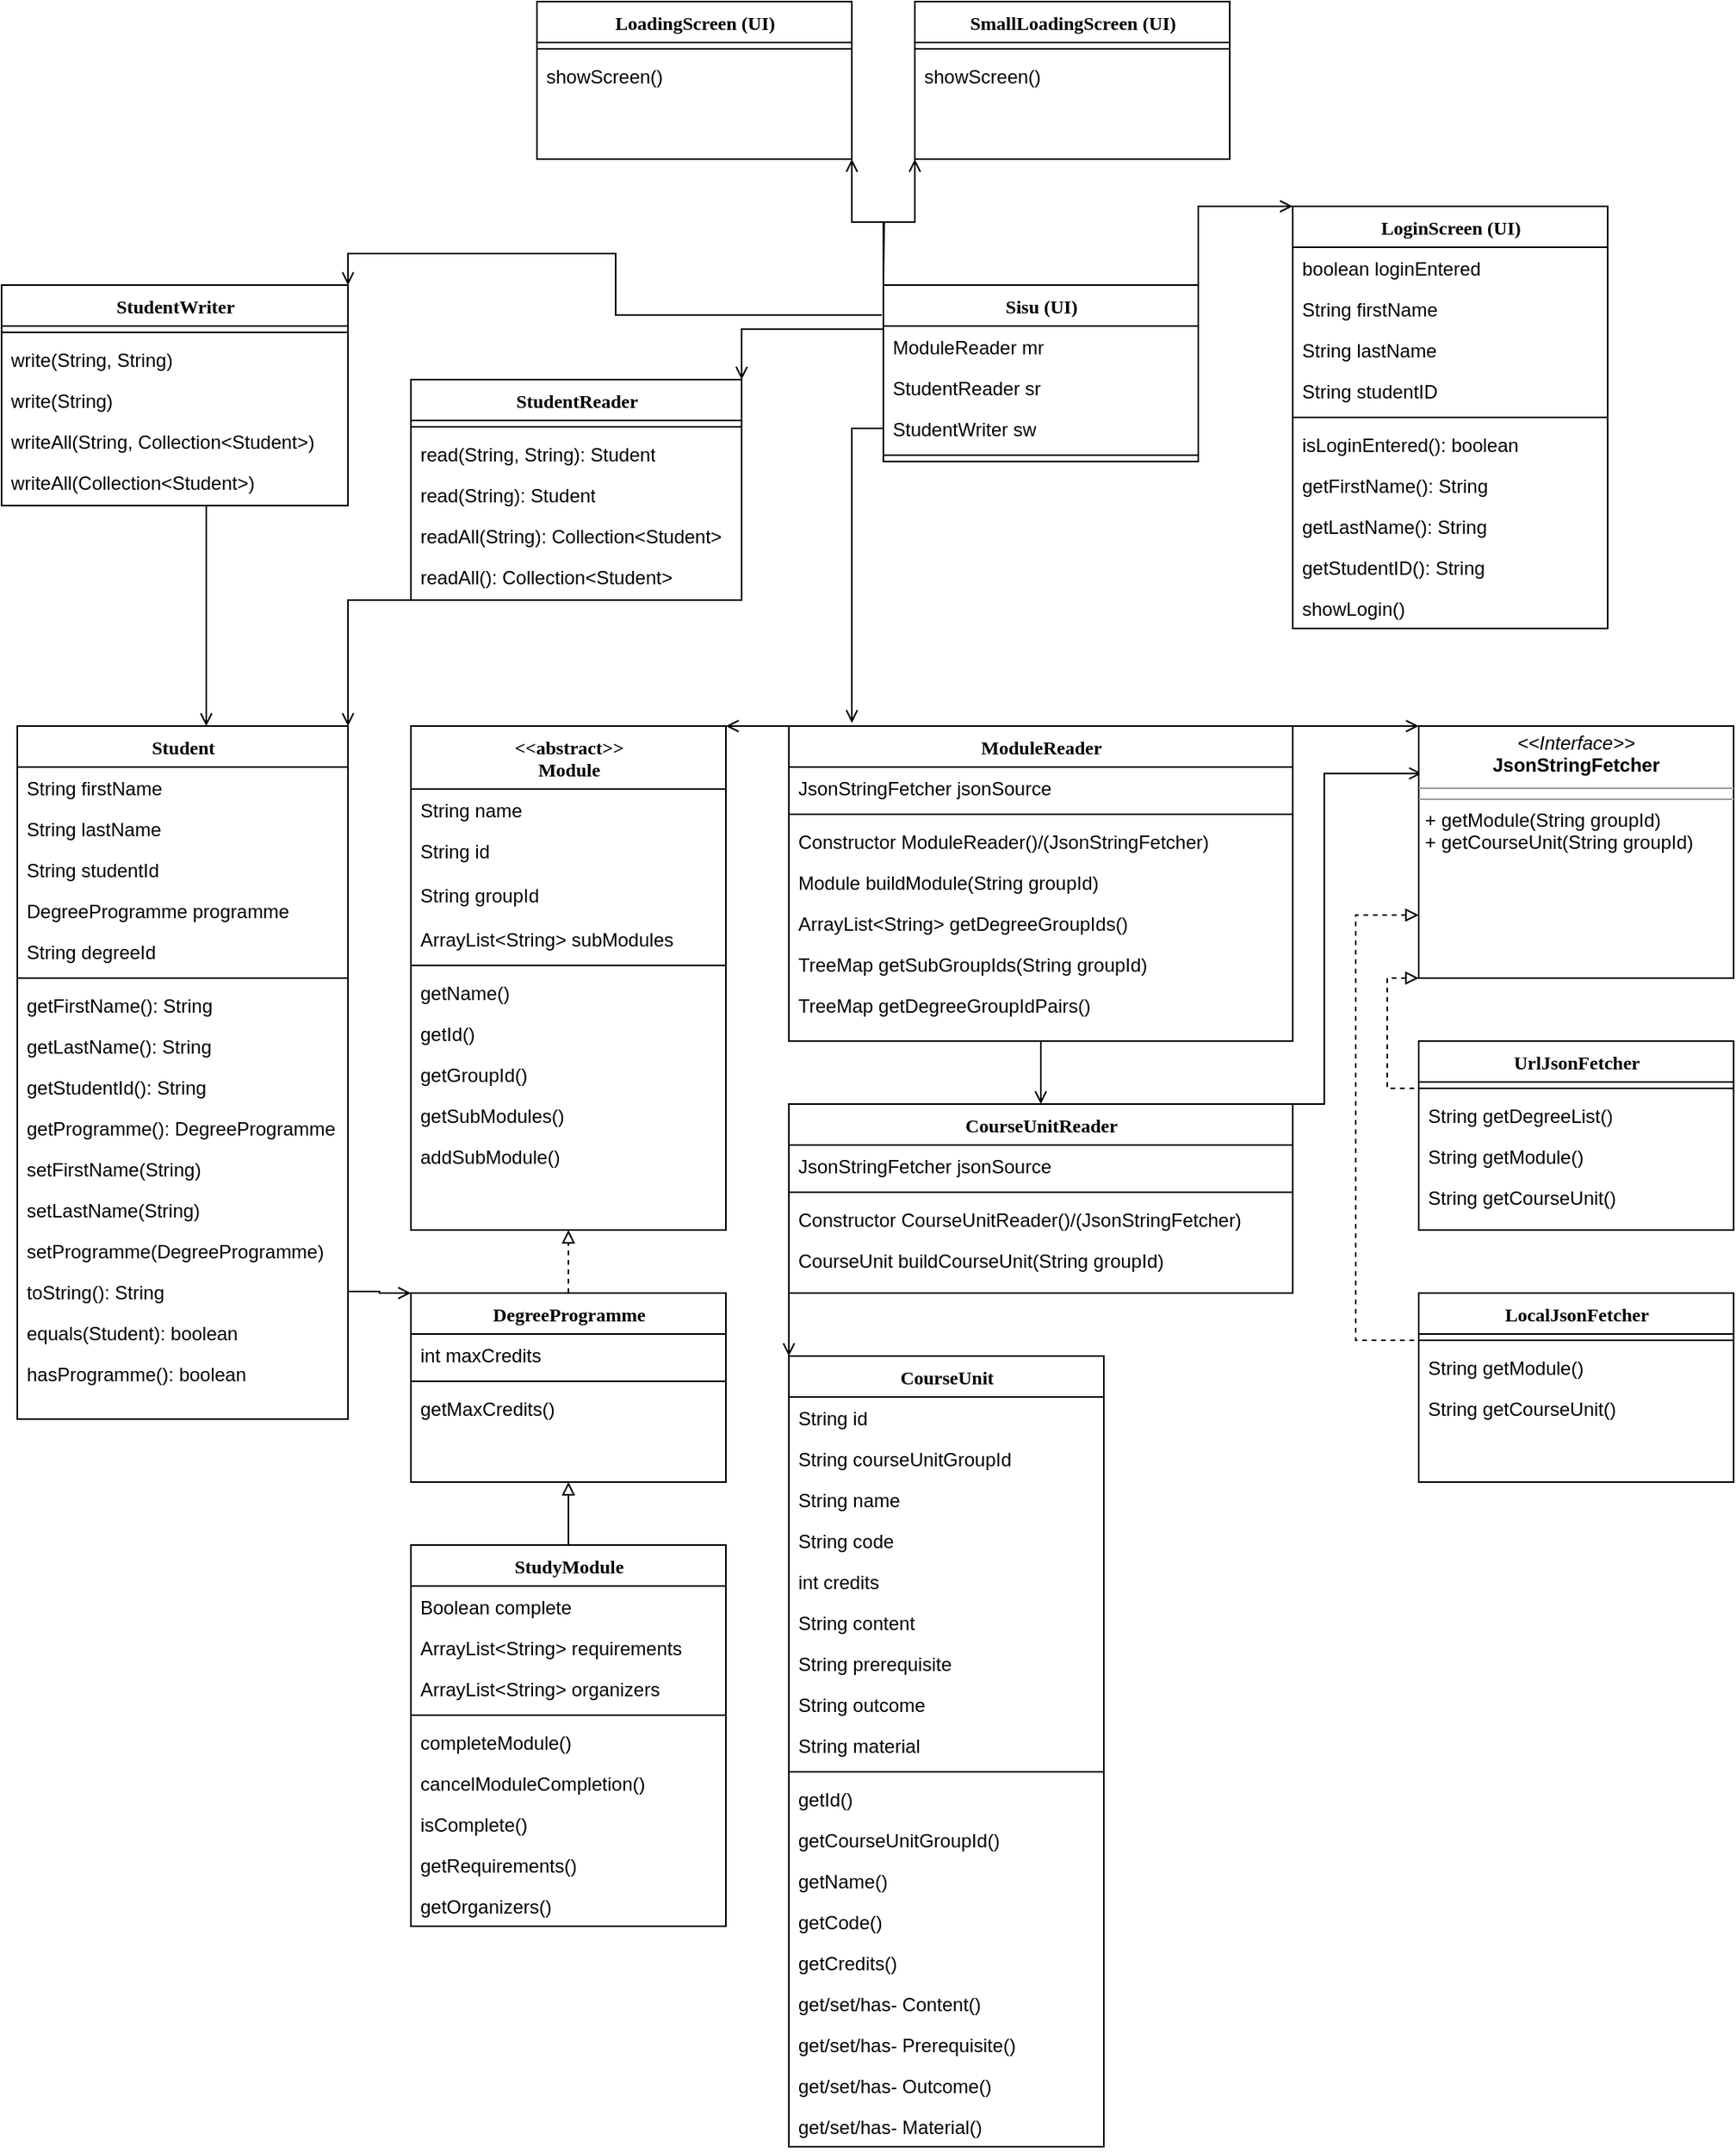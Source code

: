 <mxfile version="17.4.6" type="device"><diagram name="Page-1" id="6133507b-19e7-1e82-6fc7-422aa6c4b21f"><mxGraphModel dx="2062" dy="2029" grid="1" gridSize="10" guides="1" tooltips="1" connect="1" arrows="1" fold="1" page="1" pageScale="1" pageWidth="1100" pageHeight="850" background="none" math="0" shadow="0"><root><mxCell id="0"/><mxCell id="1" parent="0"/><mxCell id="-arL-LZ4ts8Jabiqy7Jx-2" value="&lt;div&gt;&amp;lt;&amp;lt;abstract&amp;gt;&amp;gt;&lt;br&gt;&lt;/div&gt;&lt;div&gt;Module&lt;/div&gt;" style="swimlane;html=1;fontStyle=1;align=center;verticalAlign=top;childLayout=stackLayout;horizontal=1;startSize=40;horizontalStack=0;resizeParent=1;resizeLast=0;collapsible=1;marginBottom=0;swimlaneFillColor=#ffffff;rounded=0;shadow=0;comic=0;labelBackgroundColor=none;strokeWidth=1;fillColor=none;fontFamily=Verdana;fontSize=12" parent="1" vertex="1"><mxGeometry x="440" y="-240" width="200" height="320" as="geometry"/></mxCell><mxCell id="-arL-LZ4ts8Jabiqy7Jx-3" value="String name" style="text;html=1;strokeColor=none;fillColor=none;align=left;verticalAlign=top;spacingLeft=4;spacingRight=4;whiteSpace=wrap;overflow=hidden;rotatable=0;points=[[0,0.5],[1,0.5]];portConstraint=eastwest;" parent="-arL-LZ4ts8Jabiqy7Jx-2" vertex="1"><mxGeometry y="40" width="200" height="26" as="geometry"/></mxCell><mxCell id="-arL-LZ4ts8Jabiqy7Jx-4" value="String id" style="text;html=1;strokeColor=none;fillColor=none;align=left;verticalAlign=top;spacingLeft=4;spacingRight=4;whiteSpace=wrap;overflow=hidden;rotatable=0;points=[[0,0.5],[1,0.5]];portConstraint=eastwest;" parent="-arL-LZ4ts8Jabiqy7Jx-2" vertex="1"><mxGeometry y="66" width="200" height="28" as="geometry"/></mxCell><mxCell id="-arL-LZ4ts8Jabiqy7Jx-9" value="String groupId" style="text;html=1;strokeColor=none;fillColor=none;align=left;verticalAlign=top;spacingLeft=4;spacingRight=4;whiteSpace=wrap;overflow=hidden;rotatable=0;points=[[0,0.5],[1,0.5]];portConstraint=eastwest;" parent="-arL-LZ4ts8Jabiqy7Jx-2" vertex="1"><mxGeometry y="94" width="200" height="28" as="geometry"/></mxCell><mxCell id="-arL-LZ4ts8Jabiqy7Jx-10" value="ArrayList&amp;lt;String&amp;gt; subModules" style="text;html=1;strokeColor=none;fillColor=none;align=left;verticalAlign=top;spacingLeft=4;spacingRight=4;whiteSpace=wrap;overflow=hidden;rotatable=0;points=[[0,0.5],[1,0.5]];portConstraint=eastwest;" parent="-arL-LZ4ts8Jabiqy7Jx-2" vertex="1"><mxGeometry y="122" width="200" height="26" as="geometry"/></mxCell><mxCell id="-arL-LZ4ts8Jabiqy7Jx-5" value="" style="line;html=1;strokeWidth=1;fillColor=none;align=left;verticalAlign=middle;spacingTop=-1;spacingLeft=3;spacingRight=3;rotatable=0;labelPosition=right;points=[];portConstraint=eastwest;" parent="-arL-LZ4ts8Jabiqy7Jx-2" vertex="1"><mxGeometry y="148" width="200" height="8" as="geometry"/></mxCell><mxCell id="-arL-LZ4ts8Jabiqy7Jx-6" value="getName()" style="text;html=1;strokeColor=none;fillColor=none;align=left;verticalAlign=top;spacingLeft=4;spacingRight=4;whiteSpace=wrap;overflow=hidden;rotatable=0;points=[[0,0.5],[1,0.5]];portConstraint=eastwest;" parent="-arL-LZ4ts8Jabiqy7Jx-2" vertex="1"><mxGeometry y="156" width="200" height="26" as="geometry"/></mxCell><mxCell id="-arL-LZ4ts8Jabiqy7Jx-7" value="getId()" style="text;html=1;strokeColor=none;fillColor=none;align=left;verticalAlign=top;spacingLeft=4;spacingRight=4;whiteSpace=wrap;overflow=hidden;rotatable=0;points=[[0,0.5],[1,0.5]];portConstraint=eastwest;" parent="-arL-LZ4ts8Jabiqy7Jx-2" vertex="1"><mxGeometry y="182" width="200" height="26" as="geometry"/></mxCell><mxCell id="-arL-LZ4ts8Jabiqy7Jx-11" value="&lt;div&gt;getGroupId()&lt;/div&gt;" style="text;html=1;strokeColor=none;fillColor=none;align=left;verticalAlign=top;spacingLeft=4;spacingRight=4;whiteSpace=wrap;overflow=hidden;rotatable=0;points=[[0,0.5],[1,0.5]];portConstraint=eastwest;" parent="-arL-LZ4ts8Jabiqy7Jx-2" vertex="1"><mxGeometry y="208" width="200" height="26" as="geometry"/></mxCell><mxCell id="-arL-LZ4ts8Jabiqy7Jx-12" value="getSubModules()" style="text;html=1;strokeColor=none;fillColor=none;align=left;verticalAlign=top;spacingLeft=4;spacingRight=4;whiteSpace=wrap;overflow=hidden;rotatable=0;points=[[0,0.5],[1,0.5]];portConstraint=eastwest;" parent="-arL-LZ4ts8Jabiqy7Jx-2" vertex="1"><mxGeometry y="234" width="200" height="26" as="geometry"/></mxCell><mxCell id="-arL-LZ4ts8Jabiqy7Jx-13" value="addSubModule()" style="text;html=1;strokeColor=none;fillColor=none;align=left;verticalAlign=top;spacingLeft=4;spacingRight=4;whiteSpace=wrap;overflow=hidden;rotatable=0;points=[[0,0.5],[1,0.5]];portConstraint=eastwest;" parent="-arL-LZ4ts8Jabiqy7Jx-2" vertex="1"><mxGeometry y="260" width="200" height="26" as="geometry"/></mxCell><mxCell id="dNXxEVK4nZ3IZ2I-C0gs-9" style="edgeStyle=orthogonalEdgeStyle;rounded=0;orthogonalLoop=1;jettySize=auto;html=1;exitX=0.5;exitY=0;exitDx=0;exitDy=0;entryX=0.5;entryY=1;entryDx=0;entryDy=0;endArrow=block;endFill=0;dashed=1;" parent="1" source="-arL-LZ4ts8Jabiqy7Jx-14" target="-arL-LZ4ts8Jabiqy7Jx-2" edge="1"><mxGeometry relative="1" as="geometry"/></mxCell><mxCell id="-arL-LZ4ts8Jabiqy7Jx-14" value="DegreeProgramme" style="swimlane;html=1;fontStyle=1;align=center;verticalAlign=top;childLayout=stackLayout;horizontal=1;startSize=26;horizontalStack=0;resizeParent=1;resizeLast=0;collapsible=1;marginBottom=0;swimlaneFillColor=#ffffff;rounded=0;shadow=0;comic=0;labelBackgroundColor=none;strokeWidth=1;fillColor=none;fontFamily=Verdana;fontSize=12" parent="1" vertex="1"><mxGeometry x="440" y="120" width="200" height="120" as="geometry"/></mxCell><mxCell id="-arL-LZ4ts8Jabiqy7Jx-15" value="int maxCredits" style="text;html=1;strokeColor=none;fillColor=none;align=left;verticalAlign=top;spacingLeft=4;spacingRight=4;whiteSpace=wrap;overflow=hidden;rotatable=0;points=[[0,0.5],[1,0.5]];portConstraint=eastwest;" parent="-arL-LZ4ts8Jabiqy7Jx-14" vertex="1"><mxGeometry y="26" width="200" height="26" as="geometry"/></mxCell><mxCell id="-arL-LZ4ts8Jabiqy7Jx-17" value="" style="line;html=1;strokeWidth=1;fillColor=none;align=left;verticalAlign=middle;spacingTop=-1;spacingLeft=3;spacingRight=3;rotatable=0;labelPosition=right;points=[];portConstraint=eastwest;" parent="-arL-LZ4ts8Jabiqy7Jx-14" vertex="1"><mxGeometry y="52" width="200" height="8" as="geometry"/></mxCell><mxCell id="-arL-LZ4ts8Jabiqy7Jx-18" value="getMaxCredits()" style="text;html=1;strokeColor=none;fillColor=none;align=left;verticalAlign=top;spacingLeft=4;spacingRight=4;whiteSpace=wrap;overflow=hidden;rotatable=0;points=[[0,0.5],[1,0.5]];portConstraint=eastwest;" parent="-arL-LZ4ts8Jabiqy7Jx-14" vertex="1"><mxGeometry y="60" width="200" height="26" as="geometry"/></mxCell><mxCell id="-arL-LZ4ts8Jabiqy7Jx-27" style="edgeStyle=orthogonalEdgeStyle;rounded=0;orthogonalLoop=1;jettySize=auto;html=1;exitX=0.5;exitY=0;exitDx=0;exitDy=0;entryX=0.5;entryY=1;entryDx=0;entryDy=0;startArrow=none;startFill=0;endArrow=block;endFill=0;" parent="1" source="-arL-LZ4ts8Jabiqy7Jx-21" target="-arL-LZ4ts8Jabiqy7Jx-14" edge="1"><mxGeometry relative="1" as="geometry"/></mxCell><mxCell id="-arL-LZ4ts8Jabiqy7Jx-21" value="StudyModule" style="swimlane;html=1;fontStyle=1;align=center;verticalAlign=top;childLayout=stackLayout;horizontal=1;startSize=26;horizontalStack=0;resizeParent=1;resizeLast=0;collapsible=1;marginBottom=0;swimlaneFillColor=#ffffff;rounded=0;shadow=0;comic=0;labelBackgroundColor=none;strokeWidth=1;fillColor=none;fontFamily=Verdana;fontSize=12" parent="1" vertex="1"><mxGeometry x="440" y="280" width="200" height="242" as="geometry"/></mxCell><mxCell id="-arL-LZ4ts8Jabiqy7Jx-22" value="Boolean complete" style="text;html=1;strokeColor=none;fillColor=none;align=left;verticalAlign=top;spacingLeft=4;spacingRight=4;whiteSpace=wrap;overflow=hidden;rotatable=0;points=[[0,0.5],[1,0.5]];portConstraint=eastwest;" parent="-arL-LZ4ts8Jabiqy7Jx-21" vertex="1"><mxGeometry y="26" width="200" height="26" as="geometry"/></mxCell><mxCell id="-arL-LZ4ts8Jabiqy7Jx-23" value="ArrayList&amp;lt;String&amp;gt; requirements" style="text;html=1;strokeColor=none;fillColor=none;align=left;verticalAlign=top;spacingLeft=4;spacingRight=4;whiteSpace=wrap;overflow=hidden;rotatable=0;points=[[0,0.5],[1,0.5]];portConstraint=eastwest;" parent="-arL-LZ4ts8Jabiqy7Jx-21" vertex="1"><mxGeometry y="52" width="200" height="26" as="geometry"/></mxCell><mxCell id="-arL-LZ4ts8Jabiqy7Jx-28" value="ArrayList&amp;lt;String&amp;gt; organizers" style="text;html=1;strokeColor=none;fillColor=none;align=left;verticalAlign=top;spacingLeft=4;spacingRight=4;whiteSpace=wrap;overflow=hidden;rotatable=0;points=[[0,0.5],[1,0.5]];portConstraint=eastwest;" parent="-arL-LZ4ts8Jabiqy7Jx-21" vertex="1"><mxGeometry y="78" width="200" height="26" as="geometry"/></mxCell><mxCell id="-arL-LZ4ts8Jabiqy7Jx-24" value="" style="line;html=1;strokeWidth=1;fillColor=none;align=left;verticalAlign=middle;spacingTop=-1;spacingLeft=3;spacingRight=3;rotatable=0;labelPosition=right;points=[];portConstraint=eastwest;" parent="-arL-LZ4ts8Jabiqy7Jx-21" vertex="1"><mxGeometry y="104" width="200" height="8" as="geometry"/></mxCell><mxCell id="-arL-LZ4ts8Jabiqy7Jx-25" value="completeModule()" style="text;html=1;strokeColor=none;fillColor=none;align=left;verticalAlign=top;spacingLeft=4;spacingRight=4;whiteSpace=wrap;overflow=hidden;rotatable=0;points=[[0,0.5],[1,0.5]];portConstraint=eastwest;" parent="-arL-LZ4ts8Jabiqy7Jx-21" vertex="1"><mxGeometry y="112" width="200" height="26" as="geometry"/></mxCell><mxCell id="-arL-LZ4ts8Jabiqy7Jx-26" value="cancelModuleCompletion()" style="text;html=1;strokeColor=none;fillColor=none;align=left;verticalAlign=top;spacingLeft=4;spacingRight=4;whiteSpace=wrap;overflow=hidden;rotatable=0;points=[[0,0.5],[1,0.5]];portConstraint=eastwest;" parent="-arL-LZ4ts8Jabiqy7Jx-21" vertex="1"><mxGeometry y="138" width="200" height="26" as="geometry"/></mxCell><mxCell id="-arL-LZ4ts8Jabiqy7Jx-29" value="isComplete()" style="text;html=1;strokeColor=none;fillColor=none;align=left;verticalAlign=top;spacingLeft=4;spacingRight=4;whiteSpace=wrap;overflow=hidden;rotatable=0;points=[[0,0.5],[1,0.5]];portConstraint=eastwest;" parent="-arL-LZ4ts8Jabiqy7Jx-21" vertex="1"><mxGeometry y="164" width="200" height="26" as="geometry"/></mxCell><mxCell id="-arL-LZ4ts8Jabiqy7Jx-30" value="getRequirements()" style="text;html=1;strokeColor=none;fillColor=none;align=left;verticalAlign=top;spacingLeft=4;spacingRight=4;whiteSpace=wrap;overflow=hidden;rotatable=0;points=[[0,0.5],[1,0.5]];portConstraint=eastwest;" parent="-arL-LZ4ts8Jabiqy7Jx-21" vertex="1"><mxGeometry y="190" width="200" height="26" as="geometry"/></mxCell><mxCell id="-arL-LZ4ts8Jabiqy7Jx-31" value="getOrganizers()" style="text;html=1;strokeColor=none;fillColor=none;align=left;verticalAlign=top;spacingLeft=4;spacingRight=4;whiteSpace=wrap;overflow=hidden;rotatable=0;points=[[0,0.5],[1,0.5]];portConstraint=eastwest;" parent="-arL-LZ4ts8Jabiqy7Jx-21" vertex="1"><mxGeometry y="216" width="200" height="26" as="geometry"/></mxCell><mxCell id="-arL-LZ4ts8Jabiqy7Jx-32" value="CourseUnit" style="swimlane;html=1;fontStyle=1;align=center;verticalAlign=top;childLayout=stackLayout;horizontal=1;startSize=26;horizontalStack=0;resizeParent=1;resizeLast=0;collapsible=1;marginBottom=0;swimlaneFillColor=#ffffff;rounded=0;shadow=0;comic=0;labelBackgroundColor=none;strokeWidth=1;fillColor=none;fontFamily=Verdana;fontSize=12" parent="1" vertex="1"><mxGeometry x="680" y="160" width="200" height="502" as="geometry"/></mxCell><mxCell id="-arL-LZ4ts8Jabiqy7Jx-33" value="String id" style="text;html=1;strokeColor=none;fillColor=none;align=left;verticalAlign=top;spacingLeft=4;spacingRight=4;whiteSpace=wrap;overflow=hidden;rotatable=0;points=[[0,0.5],[1,0.5]];portConstraint=eastwest;" parent="-arL-LZ4ts8Jabiqy7Jx-32" vertex="1"><mxGeometry y="26" width="200" height="26" as="geometry"/></mxCell><mxCell id="-arL-LZ4ts8Jabiqy7Jx-34" value="String courseUnitGroupId" style="text;html=1;strokeColor=none;fillColor=none;align=left;verticalAlign=top;spacingLeft=4;spacingRight=4;whiteSpace=wrap;overflow=hidden;rotatable=0;points=[[0,0.5],[1,0.5]];portConstraint=eastwest;" parent="-arL-LZ4ts8Jabiqy7Jx-32" vertex="1"><mxGeometry y="52" width="200" height="26" as="geometry"/></mxCell><mxCell id="-arL-LZ4ts8Jabiqy7Jx-38" value="String name" style="text;html=1;strokeColor=none;fillColor=none;align=left;verticalAlign=top;spacingLeft=4;spacingRight=4;whiteSpace=wrap;overflow=hidden;rotatable=0;points=[[0,0.5],[1,0.5]];portConstraint=eastwest;" parent="-arL-LZ4ts8Jabiqy7Jx-32" vertex="1"><mxGeometry y="78" width="200" height="26" as="geometry"/></mxCell><mxCell id="-arL-LZ4ts8Jabiqy7Jx-39" value="String code" style="text;html=1;strokeColor=none;fillColor=none;align=left;verticalAlign=top;spacingLeft=4;spacingRight=4;whiteSpace=wrap;overflow=hidden;rotatable=0;points=[[0,0.5],[1,0.5]];portConstraint=eastwest;" parent="-arL-LZ4ts8Jabiqy7Jx-32" vertex="1"><mxGeometry y="104" width="200" height="26" as="geometry"/></mxCell><mxCell id="-arL-LZ4ts8Jabiqy7Jx-40" value="int credits" style="text;html=1;strokeColor=none;fillColor=none;align=left;verticalAlign=top;spacingLeft=4;spacingRight=4;whiteSpace=wrap;overflow=hidden;rotatable=0;points=[[0,0.5],[1,0.5]];portConstraint=eastwest;" parent="-arL-LZ4ts8Jabiqy7Jx-32" vertex="1"><mxGeometry y="130" width="200" height="26" as="geometry"/></mxCell><mxCell id="R_QKWhLpdUTHtyL6FINh-1" value="&lt;div&gt;String content&lt;/div&gt;" style="text;html=1;strokeColor=none;fillColor=none;align=left;verticalAlign=top;spacingLeft=4;spacingRight=4;whiteSpace=wrap;overflow=hidden;rotatable=0;points=[[0,0.5],[1,0.5]];portConstraint=eastwest;" parent="-arL-LZ4ts8Jabiqy7Jx-32" vertex="1"><mxGeometry y="156" width="200" height="26" as="geometry"/></mxCell><mxCell id="R_QKWhLpdUTHtyL6FINh-2" value="&lt;div&gt;String prerequisite&lt;br&gt;&lt;/div&gt;" style="text;html=1;strokeColor=none;fillColor=none;align=left;verticalAlign=top;spacingLeft=4;spacingRight=4;whiteSpace=wrap;overflow=hidden;rotatable=0;points=[[0,0.5],[1,0.5]];portConstraint=eastwest;" parent="-arL-LZ4ts8Jabiqy7Jx-32" vertex="1"><mxGeometry y="182" width="200" height="26" as="geometry"/></mxCell><mxCell id="R_QKWhLpdUTHtyL6FINh-3" value="&lt;div&gt;String outcome&lt;br&gt;&lt;/div&gt;" style="text;html=1;strokeColor=none;fillColor=none;align=left;verticalAlign=top;spacingLeft=4;spacingRight=4;whiteSpace=wrap;overflow=hidden;rotatable=0;points=[[0,0.5],[1,0.5]];portConstraint=eastwest;" parent="-arL-LZ4ts8Jabiqy7Jx-32" vertex="1"><mxGeometry y="208" width="200" height="26" as="geometry"/></mxCell><mxCell id="R_QKWhLpdUTHtyL6FINh-4" value="&lt;div&gt;String material&lt;br&gt;&lt;/div&gt;" style="text;html=1;strokeColor=none;fillColor=none;align=left;verticalAlign=top;spacingLeft=4;spacingRight=4;whiteSpace=wrap;overflow=hidden;rotatable=0;points=[[0,0.5],[1,0.5]];portConstraint=eastwest;" parent="-arL-LZ4ts8Jabiqy7Jx-32" vertex="1"><mxGeometry y="234" width="200" height="26" as="geometry"/></mxCell><mxCell id="-arL-LZ4ts8Jabiqy7Jx-35" value="" style="line;html=1;strokeWidth=1;fillColor=none;align=left;verticalAlign=middle;spacingTop=-1;spacingLeft=3;spacingRight=3;rotatable=0;labelPosition=right;points=[];portConstraint=eastwest;" parent="-arL-LZ4ts8Jabiqy7Jx-32" vertex="1"><mxGeometry y="260" width="200" height="8" as="geometry"/></mxCell><mxCell id="-arL-LZ4ts8Jabiqy7Jx-36" value="getId()" style="text;html=1;strokeColor=none;fillColor=none;align=left;verticalAlign=top;spacingLeft=4;spacingRight=4;whiteSpace=wrap;overflow=hidden;rotatable=0;points=[[0,0.5],[1,0.5]];portConstraint=eastwest;" parent="-arL-LZ4ts8Jabiqy7Jx-32" vertex="1"><mxGeometry y="268" width="200" height="26" as="geometry"/></mxCell><mxCell id="-arL-LZ4ts8Jabiqy7Jx-37" value="getCourseUnitGroupId()" style="text;html=1;strokeColor=none;fillColor=none;align=left;verticalAlign=top;spacingLeft=4;spacingRight=4;whiteSpace=wrap;overflow=hidden;rotatable=0;points=[[0,0.5],[1,0.5]];portConstraint=eastwest;" parent="-arL-LZ4ts8Jabiqy7Jx-32" vertex="1"><mxGeometry y="294" width="200" height="26" as="geometry"/></mxCell><mxCell id="-arL-LZ4ts8Jabiqy7Jx-41" value="getName()" style="text;html=1;strokeColor=none;fillColor=none;align=left;verticalAlign=top;spacingLeft=4;spacingRight=4;whiteSpace=wrap;overflow=hidden;rotatable=0;points=[[0,0.5],[1,0.5]];portConstraint=eastwest;" parent="-arL-LZ4ts8Jabiqy7Jx-32" vertex="1"><mxGeometry y="320" width="200" height="26" as="geometry"/></mxCell><mxCell id="-arL-LZ4ts8Jabiqy7Jx-42" value="getCode()" style="text;html=1;strokeColor=none;fillColor=none;align=left;verticalAlign=top;spacingLeft=4;spacingRight=4;whiteSpace=wrap;overflow=hidden;rotatable=0;points=[[0,0.5],[1,0.5]];portConstraint=eastwest;" parent="-arL-LZ4ts8Jabiqy7Jx-32" vertex="1"><mxGeometry y="346" width="200" height="26" as="geometry"/></mxCell><mxCell id="-arL-LZ4ts8Jabiqy7Jx-43" value="getCredits()" style="text;html=1;strokeColor=none;fillColor=none;align=left;verticalAlign=top;spacingLeft=4;spacingRight=4;whiteSpace=wrap;overflow=hidden;rotatable=0;points=[[0,0.5],[1,0.5]];portConstraint=eastwest;" parent="-arL-LZ4ts8Jabiqy7Jx-32" vertex="1"><mxGeometry y="372" width="200" height="26" as="geometry"/></mxCell><mxCell id="R_QKWhLpdUTHtyL6FINh-5" value="get/set/has- Content()" style="text;html=1;strokeColor=none;fillColor=none;align=left;verticalAlign=top;spacingLeft=4;spacingRight=4;whiteSpace=wrap;overflow=hidden;rotatable=0;points=[[0,0.5],[1,0.5]];portConstraint=eastwest;" parent="-arL-LZ4ts8Jabiqy7Jx-32" vertex="1"><mxGeometry y="398" width="200" height="26" as="geometry"/></mxCell><mxCell id="R_QKWhLpdUTHtyL6FINh-6" value="get/set/has- Prerequisite()" style="text;html=1;strokeColor=none;fillColor=none;align=left;verticalAlign=top;spacingLeft=4;spacingRight=4;whiteSpace=wrap;overflow=hidden;rotatable=0;points=[[0,0.5],[1,0.5]];portConstraint=eastwest;" parent="-arL-LZ4ts8Jabiqy7Jx-32" vertex="1"><mxGeometry y="424" width="200" height="26" as="geometry"/></mxCell><mxCell id="R_QKWhLpdUTHtyL6FINh-7" value="get/set/has- Outcome()" style="text;html=1;strokeColor=none;fillColor=none;align=left;verticalAlign=top;spacingLeft=4;spacingRight=4;whiteSpace=wrap;overflow=hidden;rotatable=0;points=[[0,0.5],[1,0.5]];portConstraint=eastwest;" parent="-arL-LZ4ts8Jabiqy7Jx-32" vertex="1"><mxGeometry y="450" width="200" height="26" as="geometry"/></mxCell><mxCell id="R_QKWhLpdUTHtyL6FINh-8" value="get/set/has- Material()" style="text;html=1;strokeColor=none;fillColor=none;align=left;verticalAlign=top;spacingLeft=4;spacingRight=4;whiteSpace=wrap;overflow=hidden;rotatable=0;points=[[0,0.5],[1,0.5]];portConstraint=eastwest;" parent="-arL-LZ4ts8Jabiqy7Jx-32" vertex="1"><mxGeometry y="476" width="200" height="26" as="geometry"/></mxCell><mxCell id="dNXxEVK4nZ3IZ2I-C0gs-24" style="edgeStyle=orthogonalEdgeStyle;rounded=0;orthogonalLoop=1;jettySize=auto;html=1;exitX=1;exitY=0;exitDx=0;exitDy=0;endArrow=open;endFill=0;entryX=0.01;entryY=0.188;entryDx=0;entryDy=0;entryPerimeter=0;" parent="1" source="uRJ8awD8vvYoGND3X7WG-1" target="dNXxEVK4nZ3IZ2I-C0gs-1" edge="1"><mxGeometry relative="1" as="geometry"><mxPoint x="1060" y="-210" as="targetPoint"/><Array as="points"><mxPoint x="1020"/><mxPoint x="1020" y="-210"/></Array></mxGeometry></mxCell><mxCell id="dNXxEVK4nZ3IZ2I-C0gs-26" style="edgeStyle=orthogonalEdgeStyle;rounded=0;orthogonalLoop=1;jettySize=auto;html=1;exitX=0;exitY=1;exitDx=0;exitDy=0;entryX=0;entryY=0;entryDx=0;entryDy=0;endArrow=open;endFill=0;" parent="1" source="uRJ8awD8vvYoGND3X7WG-1" target="-arL-LZ4ts8Jabiqy7Jx-32" edge="1"><mxGeometry relative="1" as="geometry"/></mxCell><mxCell id="uRJ8awD8vvYoGND3X7WG-1" value="&lt;div&gt;CourseUnitReader&lt;/div&gt;" style="swimlane;html=1;fontStyle=1;align=center;verticalAlign=top;childLayout=stackLayout;horizontal=1;startSize=26;horizontalStack=0;resizeParent=1;resizeLast=0;collapsible=1;marginBottom=0;swimlaneFillColor=#ffffff;rounded=0;shadow=0;comic=0;labelBackgroundColor=none;strokeWidth=1;fillColor=none;fontFamily=Verdana;fontSize=12" parent="1" vertex="1"><mxGeometry x="680" width="320" height="120" as="geometry"/></mxCell><mxCell id="dNXxEVK4nZ3IZ2I-C0gs-10" value="JsonStringFetcher jsonSource" style="text;html=1;strokeColor=none;fillColor=none;align=left;verticalAlign=top;spacingLeft=4;spacingRight=4;whiteSpace=wrap;overflow=hidden;rotatable=0;points=[[0,0.5],[1,0.5]];portConstraint=eastwest;" parent="uRJ8awD8vvYoGND3X7WG-1" vertex="1"><mxGeometry y="26" width="320" height="26" as="geometry"/></mxCell><mxCell id="uRJ8awD8vvYoGND3X7WG-4" value="" style="line;html=1;strokeWidth=1;fillColor=none;align=left;verticalAlign=middle;spacingTop=-1;spacingLeft=3;spacingRight=3;rotatable=0;labelPosition=right;points=[];portConstraint=eastwest;" parent="uRJ8awD8vvYoGND3X7WG-1" vertex="1"><mxGeometry y="52" width="320" height="8" as="geometry"/></mxCell><mxCell id="M6BjbCsgYRKgja0gTqTl-2" value="Constructor CourseUnitReader()/(JsonStringFetcher)" style="text;html=1;strokeColor=none;fillColor=none;align=left;verticalAlign=top;spacingLeft=4;spacingRight=4;whiteSpace=wrap;overflow=hidden;rotatable=0;points=[[0,0.5],[1,0.5]];portConstraint=eastwest;" parent="uRJ8awD8vvYoGND3X7WG-1" vertex="1"><mxGeometry y="60" width="320" height="26" as="geometry"/></mxCell><mxCell id="dNXxEVK4nZ3IZ2I-C0gs-12" value="CourseUnit buildCourseUnit(String groupId)" style="text;html=1;strokeColor=none;fillColor=none;align=left;verticalAlign=top;spacingLeft=4;spacingRight=4;whiteSpace=wrap;overflow=hidden;rotatable=0;points=[[0,0.5],[1,0.5]];portConstraint=eastwest;" parent="uRJ8awD8vvYoGND3X7WG-1" vertex="1"><mxGeometry y="86" width="320" height="26" as="geometry"/></mxCell><mxCell id="dNXxEVK4nZ3IZ2I-C0gs-25" style="edgeStyle=orthogonalEdgeStyle;rounded=0;orthogonalLoop=1;jettySize=auto;html=1;exitX=0;exitY=0;exitDx=0;exitDy=0;entryX=1;entryY=0;entryDx=0;entryDy=0;endArrow=open;endFill=0;" parent="1" source="uRJ8awD8vvYoGND3X7WG-7" target="-arL-LZ4ts8Jabiqy7Jx-2" edge="1"><mxGeometry relative="1" as="geometry"><Array as="points"><mxPoint x="700" y="-240"/><mxPoint x="700" y="-240"/></Array></mxGeometry></mxCell><mxCell id="M6BjbCsgYRKgja0gTqTl-3" style="edgeStyle=orthogonalEdgeStyle;rounded=0;orthogonalLoop=1;jettySize=auto;html=1;exitX=1;exitY=0;exitDx=0;exitDy=0;entryX=0;entryY=0;entryDx=0;entryDy=0;endArrow=open;endFill=0;" parent="1" source="uRJ8awD8vvYoGND3X7WG-7" target="dNXxEVK4nZ3IZ2I-C0gs-1" edge="1"><mxGeometry relative="1" as="geometry"><Array as="points"><mxPoint x="1060" y="-240"/><mxPoint x="1060" y="-240"/></Array></mxGeometry></mxCell><mxCell id="M6BjbCsgYRKgja0gTqTl-4" style="edgeStyle=orthogonalEdgeStyle;rounded=0;orthogonalLoop=1;jettySize=auto;html=1;exitX=0.5;exitY=1;exitDx=0;exitDy=0;entryX=0.5;entryY=0;entryDx=0;entryDy=0;endArrow=open;endFill=0;" parent="1" source="uRJ8awD8vvYoGND3X7WG-7" target="uRJ8awD8vvYoGND3X7WG-1" edge="1"><mxGeometry relative="1" as="geometry"/></mxCell><mxCell id="uRJ8awD8vvYoGND3X7WG-7" value="&lt;div&gt;ModuleReader&lt;/div&gt;" style="swimlane;html=1;fontStyle=1;align=center;verticalAlign=top;childLayout=stackLayout;horizontal=1;startSize=26;horizontalStack=0;resizeParent=1;resizeLast=0;collapsible=1;marginBottom=0;swimlaneFillColor=#ffffff;rounded=0;shadow=0;comic=0;labelBackgroundColor=none;strokeWidth=1;fillColor=none;fontFamily=Verdana;fontSize=12" parent="1" vertex="1"><mxGeometry x="680" y="-240" width="320" height="200" as="geometry"/></mxCell><mxCell id="dNXxEVK4nZ3IZ2I-C0gs-14" value="JsonStringFetcher jsonSource" style="text;html=1;strokeColor=none;fillColor=none;align=left;verticalAlign=top;spacingLeft=4;spacingRight=4;whiteSpace=wrap;overflow=hidden;rotatable=0;points=[[0,0.5],[1,0.5]];portConstraint=eastwest;" parent="uRJ8awD8vvYoGND3X7WG-7" vertex="1"><mxGeometry y="26" width="320" height="26" as="geometry"/></mxCell><mxCell id="uRJ8awD8vvYoGND3X7WG-8" value="" style="line;html=1;strokeWidth=1;fillColor=none;align=left;verticalAlign=middle;spacingTop=-1;spacingLeft=3;spacingRight=3;rotatable=0;labelPosition=right;points=[];portConstraint=eastwest;" parent="uRJ8awD8vvYoGND3X7WG-7" vertex="1"><mxGeometry y="52" width="320" height="8" as="geometry"/></mxCell><mxCell id="M6BjbCsgYRKgja0gTqTl-1" value="Constructor ModuleReader()/(JsonStringFetcher)" style="text;html=1;strokeColor=none;fillColor=none;align=left;verticalAlign=top;spacingLeft=4;spacingRight=4;whiteSpace=wrap;overflow=hidden;rotatable=0;points=[[0,0.5],[1,0.5]];portConstraint=eastwest;" parent="uRJ8awD8vvYoGND3X7WG-7" vertex="1"><mxGeometry y="60" width="320" height="26" as="geometry"/></mxCell><mxCell id="dNXxEVK4nZ3IZ2I-C0gs-13" value="Module buildModule(String groupId)" style="text;html=1;strokeColor=none;fillColor=none;align=left;verticalAlign=top;spacingLeft=4;spacingRight=4;whiteSpace=wrap;overflow=hidden;rotatable=0;points=[[0,0.5],[1,0.5]];portConstraint=eastwest;" parent="uRJ8awD8vvYoGND3X7WG-7" vertex="1"><mxGeometry y="86" width="320" height="26" as="geometry"/></mxCell><mxCell id="dNXxEVK4nZ3IZ2I-C0gs-28" value="ArrayList&amp;lt;String&amp;gt; getDegreeGroupIds() " style="text;html=1;strokeColor=none;fillColor=none;align=left;verticalAlign=top;spacingLeft=4;spacingRight=4;whiteSpace=wrap;overflow=hidden;rotatable=0;points=[[0,0.5],[1,0.5]];portConstraint=eastwest;" parent="uRJ8awD8vvYoGND3X7WG-7" vertex="1"><mxGeometry y="112" width="320" height="26" as="geometry"/></mxCell><mxCell id="dNXxEVK4nZ3IZ2I-C0gs-27" value="TreeMap getSubGroupIds(String groupId)" style="text;html=1;strokeColor=none;fillColor=none;align=left;verticalAlign=top;spacingLeft=4;spacingRight=4;whiteSpace=wrap;overflow=hidden;rotatable=0;points=[[0,0.5],[1,0.5]];portConstraint=eastwest;" parent="uRJ8awD8vvYoGND3X7WG-7" vertex="1"><mxGeometry y="138" width="320" height="26" as="geometry"/></mxCell><mxCell id="dNXxEVK4nZ3IZ2I-C0gs-30" value="TreeMap getDegreeGroupIdPairs()" style="text;html=1;strokeColor=none;fillColor=none;align=left;verticalAlign=top;spacingLeft=4;spacingRight=4;whiteSpace=wrap;overflow=hidden;rotatable=0;points=[[0,0.5],[1,0.5]];portConstraint=eastwest;" parent="uRJ8awD8vvYoGND3X7WG-7" vertex="1"><mxGeometry y="164" width="320" height="26" as="geometry"/></mxCell><mxCell id="uRJ8awD8vvYoGND3X7WG-10" value="LocalJsonFetcher" style="swimlane;html=1;fontStyle=1;align=center;verticalAlign=top;childLayout=stackLayout;horizontal=1;startSize=26;horizontalStack=0;resizeParent=1;resizeLast=0;collapsible=1;marginBottom=0;swimlaneFillColor=#ffffff;rounded=0;shadow=0;comic=0;labelBackgroundColor=none;strokeWidth=1;fillColor=none;fontFamily=Verdana;fontSize=12" parent="1" vertex="1"><mxGeometry x="1080" y="120" width="200" height="120" as="geometry"/></mxCell><mxCell id="uRJ8awD8vvYoGND3X7WG-13" value="" style="line;html=1;strokeWidth=1;fillColor=none;align=left;verticalAlign=middle;spacingTop=-1;spacingLeft=3;spacingRight=3;rotatable=0;labelPosition=right;points=[];portConstraint=eastwest;" parent="uRJ8awD8vvYoGND3X7WG-10" vertex="1"><mxGeometry y="26" width="200" height="8" as="geometry"/></mxCell><mxCell id="uRJ8awD8vvYoGND3X7WG-15" value="String getModule()" style="text;html=1;strokeColor=none;fillColor=none;align=left;verticalAlign=top;spacingLeft=4;spacingRight=4;whiteSpace=wrap;overflow=hidden;rotatable=0;points=[[0,0.5],[1,0.5]];portConstraint=eastwest;" parent="uRJ8awD8vvYoGND3X7WG-10" vertex="1"><mxGeometry y="34" width="200" height="26" as="geometry"/></mxCell><mxCell id="uRJ8awD8vvYoGND3X7WG-16" value="String getCourseUnit()" style="text;html=1;strokeColor=none;fillColor=none;align=left;verticalAlign=top;spacingLeft=4;spacingRight=4;whiteSpace=wrap;overflow=hidden;rotatable=0;points=[[0,0.5],[1,0.5]];portConstraint=eastwest;" parent="uRJ8awD8vvYoGND3X7WG-10" vertex="1"><mxGeometry y="60" width="200" height="26" as="geometry"/></mxCell><mxCell id="m4gp2cIyeJtvQzKTsAFM-2" style="edgeStyle=orthogonalEdgeStyle;rounded=0;orthogonalLoop=1;jettySize=auto;html=1;exitX=0;exitY=0.75;exitDx=0;exitDy=0;entryX=0;entryY=0.25;entryDx=0;entryDy=0;startArrow=block;startFill=0;endArrow=none;endFill=0;dashed=1;" edge="1" parent="1" source="dNXxEVK4nZ3IZ2I-C0gs-1" target="uRJ8awD8vvYoGND3X7WG-10"><mxGeometry relative="1" as="geometry"><Array as="points"><mxPoint x="1040" y="-120"/><mxPoint x="1040" y="150"/></Array></mxGeometry></mxCell><mxCell id="m4gp2cIyeJtvQzKTsAFM-3" style="edgeStyle=orthogonalEdgeStyle;rounded=0;orthogonalLoop=1;jettySize=auto;html=1;exitX=0;exitY=1;exitDx=0;exitDy=0;entryX=0;entryY=0.25;entryDx=0;entryDy=0;startArrow=block;startFill=0;endArrow=none;endFill=0;dashed=1;" edge="1" parent="1" source="dNXxEVK4nZ3IZ2I-C0gs-1" target="dNXxEVK4nZ3IZ2I-C0gs-2"><mxGeometry relative="1" as="geometry"><Array as="points"><mxPoint x="1060" y="-80"/><mxPoint x="1060" y="-10"/></Array></mxGeometry></mxCell><mxCell id="dNXxEVK4nZ3IZ2I-C0gs-1" value="&lt;p style=&quot;margin: 0px ; margin-top: 4px ; text-align: center&quot;&gt;&lt;i&gt;&amp;lt;&amp;lt;Interface&amp;gt;&amp;gt;&lt;/i&gt;&lt;br&gt;&lt;b&gt;JsonStringFetcher&lt;/b&gt;&lt;br&gt;&lt;/p&gt;&lt;hr size=&quot;1&quot;&gt;&lt;hr size=&quot;1&quot;&gt;&lt;p style=&quot;margin: 0px ; margin-left: 4px&quot;&gt;+ getModule(String groupId)&lt;br&gt;+ getCourseUnit(String groupId)&lt;br&gt;&lt;/p&gt;" style="verticalAlign=top;align=left;overflow=fill;fontSize=12;fontFamily=Helvetica;html=1;rounded=0;shadow=0;comic=0;labelBackgroundColor=none;strokeWidth=1" parent="1" vertex="1"><mxGeometry x="1080" y="-240" width="200" height="160" as="geometry"/></mxCell><mxCell id="dNXxEVK4nZ3IZ2I-C0gs-2" value="UrlJsonFetcher" style="swimlane;html=1;fontStyle=1;align=center;verticalAlign=top;childLayout=stackLayout;horizontal=1;startSize=26;horizontalStack=0;resizeParent=1;resizeLast=0;collapsible=1;marginBottom=0;swimlaneFillColor=#ffffff;rounded=0;shadow=0;comic=0;labelBackgroundColor=none;strokeWidth=1;fillColor=none;fontFamily=Verdana;fontSize=12" parent="1" vertex="1"><mxGeometry x="1080" y="-40" width="200" height="120" as="geometry"/></mxCell><mxCell id="dNXxEVK4nZ3IZ2I-C0gs-3" value="" style="line;html=1;strokeWidth=1;fillColor=none;align=left;verticalAlign=middle;spacingTop=-1;spacingLeft=3;spacingRight=3;rotatable=0;labelPosition=right;points=[];portConstraint=eastwest;" parent="dNXxEVK4nZ3IZ2I-C0gs-2" vertex="1"><mxGeometry y="26" width="200" height="8" as="geometry"/></mxCell><mxCell id="dNXxEVK4nZ3IZ2I-C0gs-4" value="String getDegreeList()" style="text;html=1;strokeColor=none;fillColor=none;align=left;verticalAlign=top;spacingLeft=4;spacingRight=4;whiteSpace=wrap;overflow=hidden;rotatable=0;points=[[0,0.5],[1,0.5]];portConstraint=eastwest;" parent="dNXxEVK4nZ3IZ2I-C0gs-2" vertex="1"><mxGeometry y="34" width="200" height="26" as="geometry"/></mxCell><mxCell id="dNXxEVK4nZ3IZ2I-C0gs-5" value="String getModule()" style="text;html=1;strokeColor=none;fillColor=none;align=left;verticalAlign=top;spacingLeft=4;spacingRight=4;whiteSpace=wrap;overflow=hidden;rotatable=0;points=[[0,0.5],[1,0.5]];portConstraint=eastwest;" parent="dNXxEVK4nZ3IZ2I-C0gs-2" vertex="1"><mxGeometry y="60" width="200" height="26" as="geometry"/></mxCell><mxCell id="dNXxEVK4nZ3IZ2I-C0gs-6" value="String getCourseUnit()" style="text;html=1;strokeColor=none;fillColor=none;align=left;verticalAlign=top;spacingLeft=4;spacingRight=4;whiteSpace=wrap;overflow=hidden;rotatable=0;points=[[0,0.5],[1,0.5]];portConstraint=eastwest;" parent="dNXxEVK4nZ3IZ2I-C0gs-2" vertex="1"><mxGeometry y="86" width="200" height="26" as="geometry"/></mxCell><mxCell id="dNXxEVK4nZ3IZ2I-C0gs-31" value="Sisu (UI)" style="swimlane;html=1;fontStyle=1;align=center;verticalAlign=top;childLayout=stackLayout;horizontal=1;startSize=26;horizontalStack=0;resizeParent=1;resizeLast=0;collapsible=1;marginBottom=0;swimlaneFillColor=#ffffff;rounded=0;shadow=0;comic=0;labelBackgroundColor=none;strokeWidth=1;fillColor=none;fontFamily=Verdana;fontSize=12" parent="1" vertex="1"><mxGeometry x="740" y="-520" width="200" height="112" as="geometry"/></mxCell><mxCell id="dNXxEVK4nZ3IZ2I-C0gs-32" value="ModuleReader mr" style="text;html=1;strokeColor=none;fillColor=none;align=left;verticalAlign=top;spacingLeft=4;spacingRight=4;whiteSpace=wrap;overflow=hidden;rotatable=0;points=[[0,0.5],[1,0.5]];portConstraint=eastwest;" parent="dNXxEVK4nZ3IZ2I-C0gs-31" vertex="1"><mxGeometry y="26" width="200" height="26" as="geometry"/></mxCell><mxCell id="dNXxEVK4nZ3IZ2I-C0gs-33" value="StudentReader sr" style="text;html=1;strokeColor=none;fillColor=none;align=left;verticalAlign=top;spacingLeft=4;spacingRight=4;whiteSpace=wrap;overflow=hidden;rotatable=0;points=[[0,0.5],[1,0.5]];portConstraint=eastwest;" parent="dNXxEVK4nZ3IZ2I-C0gs-31" vertex="1"><mxGeometry y="52" width="200" height="26" as="geometry"/></mxCell><mxCell id="mSesA9oDJ9aUhynRHxRo-33" value="StudentWriter sw" style="text;html=1;strokeColor=none;fillColor=none;align=left;verticalAlign=top;spacingLeft=4;spacingRight=4;whiteSpace=wrap;overflow=hidden;rotatable=0;points=[[0,0.5],[1,0.5]];portConstraint=eastwest;" parent="dNXxEVK4nZ3IZ2I-C0gs-31" vertex="1"><mxGeometry y="78" width="200" height="26" as="geometry"/></mxCell><mxCell id="dNXxEVK4nZ3IZ2I-C0gs-34" value="" style="line;html=1;strokeWidth=1;fillColor=none;align=left;verticalAlign=middle;spacingTop=-1;spacingLeft=3;spacingRight=3;rotatable=0;labelPosition=right;points=[];portConstraint=eastwest;" parent="dNXxEVK4nZ3IZ2I-C0gs-31" vertex="1"><mxGeometry y="104" width="200" height="8" as="geometry"/></mxCell><mxCell id="65oLnnjjbg_DR2z3P614-1" value="Student" style="swimlane;html=1;fontStyle=1;align=center;verticalAlign=top;childLayout=stackLayout;horizontal=1;startSize=26;horizontalStack=0;resizeParent=1;resizeLast=0;collapsible=1;marginBottom=0;swimlaneFillColor=#ffffff;rounded=0;shadow=0;comic=0;labelBackgroundColor=none;strokeWidth=1;fillColor=none;fontFamily=Verdana;fontSize=12" parent="1" vertex="1"><mxGeometry x="190" y="-240" width="210" height="440" as="geometry"/></mxCell><mxCell id="65oLnnjjbg_DR2z3P614-2" value="String firstName" style="text;html=1;strokeColor=none;fillColor=none;align=left;verticalAlign=top;spacingLeft=4;spacingRight=4;whiteSpace=wrap;overflow=hidden;rotatable=0;points=[[0,0.5],[1,0.5]];portConstraint=eastwest;" parent="65oLnnjjbg_DR2z3P614-1" vertex="1"><mxGeometry y="26" width="210" height="26" as="geometry"/></mxCell><mxCell id="65oLnnjjbg_DR2z3P614-3" value="String lastName" style="text;html=1;strokeColor=none;fillColor=none;align=left;verticalAlign=top;spacingLeft=4;spacingRight=4;whiteSpace=wrap;overflow=hidden;rotatable=0;points=[[0,0.5],[1,0.5]];portConstraint=eastwest;" parent="65oLnnjjbg_DR2z3P614-1" vertex="1"><mxGeometry y="52" width="210" height="26" as="geometry"/></mxCell><mxCell id="65oLnnjjbg_DR2z3P614-4" value="String studentId" style="text;html=1;strokeColor=none;fillColor=none;align=left;verticalAlign=top;spacingLeft=4;spacingRight=4;whiteSpace=wrap;overflow=hidden;rotatable=0;points=[[0,0.5],[1,0.5]];portConstraint=eastwest;" parent="65oLnnjjbg_DR2z3P614-1" vertex="1"><mxGeometry y="78" width="210" height="26" as="geometry"/></mxCell><mxCell id="65oLnnjjbg_DR2z3P614-5" value="DegreeProgramme programme" style="text;html=1;strokeColor=none;fillColor=none;align=left;verticalAlign=top;spacingLeft=4;spacingRight=4;whiteSpace=wrap;overflow=hidden;rotatable=0;points=[[0,0.5],[1,0.5]];portConstraint=eastwest;" parent="65oLnnjjbg_DR2z3P614-1" vertex="1"><mxGeometry y="104" width="210" height="26" as="geometry"/></mxCell><mxCell id="65oLnnjjbg_DR2z3P614-6" value="String degreeId" style="text;html=1;strokeColor=none;fillColor=none;align=left;verticalAlign=top;spacingLeft=4;spacingRight=4;whiteSpace=wrap;overflow=hidden;rotatable=0;points=[[0,0.5],[1,0.5]];portConstraint=eastwest;" parent="65oLnnjjbg_DR2z3P614-1" vertex="1"><mxGeometry y="130" width="210" height="26" as="geometry"/></mxCell><mxCell id="65oLnnjjbg_DR2z3P614-7" value="" style="line;html=1;strokeWidth=1;fillColor=none;align=left;verticalAlign=middle;spacingTop=-1;spacingLeft=3;spacingRight=3;rotatable=0;labelPosition=right;points=[];portConstraint=eastwest;" parent="65oLnnjjbg_DR2z3P614-1" vertex="1"><mxGeometry y="156" width="210" height="8" as="geometry"/></mxCell><mxCell id="65oLnnjjbg_DR2z3P614-8" value="getFirstName(): String" style="text;html=1;strokeColor=none;fillColor=none;align=left;verticalAlign=top;spacingLeft=4;spacingRight=4;whiteSpace=wrap;overflow=hidden;rotatable=0;points=[[0,0.5],[1,0.5]];portConstraint=eastwest;" parent="65oLnnjjbg_DR2z3P614-1" vertex="1"><mxGeometry y="164" width="210" height="26" as="geometry"/></mxCell><mxCell id="65oLnnjjbg_DR2z3P614-9" value="getLastName(): String" style="text;html=1;strokeColor=none;fillColor=none;align=left;verticalAlign=top;spacingLeft=4;spacingRight=4;whiteSpace=wrap;overflow=hidden;rotatable=0;points=[[0,0.5],[1,0.5]];portConstraint=eastwest;" parent="65oLnnjjbg_DR2z3P614-1" vertex="1"><mxGeometry y="190" width="210" height="26" as="geometry"/></mxCell><mxCell id="65oLnnjjbg_DR2z3P614-10" value="getStudentId(): String" style="text;html=1;strokeColor=none;fillColor=none;align=left;verticalAlign=top;spacingLeft=4;spacingRight=4;whiteSpace=wrap;overflow=hidden;rotatable=0;points=[[0,0.5],[1,0.5]];portConstraint=eastwest;" parent="65oLnnjjbg_DR2z3P614-1" vertex="1"><mxGeometry y="216" width="210" height="26" as="geometry"/></mxCell><mxCell id="65oLnnjjbg_DR2z3P614-11" value="getProgramme(): DegreeProgramme" style="text;html=1;strokeColor=none;fillColor=none;align=left;verticalAlign=top;spacingLeft=4;spacingRight=4;whiteSpace=wrap;overflow=hidden;rotatable=0;points=[[0,0.5],[1,0.5]];portConstraint=eastwest;" parent="65oLnnjjbg_DR2z3P614-1" vertex="1"><mxGeometry y="242" width="210" height="26" as="geometry"/></mxCell><mxCell id="65oLnnjjbg_DR2z3P614-12" value="setFirstName(String)" style="text;html=1;strokeColor=none;fillColor=none;align=left;verticalAlign=top;spacingLeft=4;spacingRight=4;whiteSpace=wrap;overflow=hidden;rotatable=0;points=[[0,0.5],[1,0.5]];portConstraint=eastwest;" parent="65oLnnjjbg_DR2z3P614-1" vertex="1"><mxGeometry y="268" width="210" height="26" as="geometry"/></mxCell><mxCell id="65oLnnjjbg_DR2z3P614-13" value="setLastName(String)" style="text;html=1;strokeColor=none;fillColor=none;align=left;verticalAlign=top;spacingLeft=4;spacingRight=4;whiteSpace=wrap;overflow=hidden;rotatable=0;points=[[0,0.5],[1,0.5]];portConstraint=eastwest;" parent="65oLnnjjbg_DR2z3P614-1" vertex="1"><mxGeometry y="294" width="210" height="26" as="geometry"/></mxCell><mxCell id="65oLnnjjbg_DR2z3P614-14" value="setProgramme(DegreeProgramme)" style="text;html=1;strokeColor=none;fillColor=none;align=left;verticalAlign=top;spacingLeft=4;spacingRight=4;whiteSpace=wrap;overflow=hidden;rotatable=0;points=[[0,0.5],[1,0.5]];portConstraint=eastwest;" parent="65oLnnjjbg_DR2z3P614-1" vertex="1"><mxGeometry y="320" width="210" height="26" as="geometry"/></mxCell><mxCell id="65oLnnjjbg_DR2z3P614-15" value="toString(): String" style="text;html=1;strokeColor=none;fillColor=none;align=left;verticalAlign=top;spacingLeft=4;spacingRight=4;whiteSpace=wrap;overflow=hidden;rotatable=0;points=[[0,0.5],[1,0.5]];portConstraint=eastwest;" parent="65oLnnjjbg_DR2z3P614-1" vertex="1"><mxGeometry y="346" width="210" height="26" as="geometry"/></mxCell><mxCell id="65oLnnjjbg_DR2z3P614-16" value="equals(Student): boolean" style="text;html=1;strokeColor=none;fillColor=none;align=left;verticalAlign=top;spacingLeft=4;spacingRight=4;whiteSpace=wrap;overflow=hidden;rotatable=0;points=[[0,0.5],[1,0.5]];portConstraint=eastwest;" parent="65oLnnjjbg_DR2z3P614-1" vertex="1"><mxGeometry y="372" width="210" height="26" as="geometry"/></mxCell><mxCell id="65oLnnjjbg_DR2z3P614-17" value="hasProgramme(): boolean" style="text;html=1;strokeColor=none;fillColor=none;align=left;verticalAlign=top;spacingLeft=4;spacingRight=4;whiteSpace=wrap;overflow=hidden;rotatable=0;points=[[0,0.5],[1,0.5]];portConstraint=eastwest;" parent="65oLnnjjbg_DR2z3P614-1" vertex="1"><mxGeometry y="398" width="210" height="26" as="geometry"/></mxCell><mxCell id="mSesA9oDJ9aUhynRHxRo-34" style="edgeStyle=orthogonalEdgeStyle;shape=connector;rounded=0;orthogonalLoop=1;jettySize=auto;html=1;exitX=1;exitY=0;exitDx=0;exitDy=0;entryX=0;entryY=0.077;entryDx=0;entryDy=0;entryPerimeter=0;labelBackgroundColor=default;fontFamily=Helvetica;fontSize=11;fontColor=default;endArrow=none;endFill=0;strokeColor=default;startArrow=open;startFill=0;" parent="1" source="65oLnnjjbg_DR2z3P614-19" target="dNXxEVK4nZ3IZ2I-C0gs-32" edge="1"><mxGeometry relative="1" as="geometry"/></mxCell><mxCell id="65oLnnjjbg_DR2z3P614-19" value="StudentReader" style="swimlane;html=1;fontStyle=1;align=center;verticalAlign=top;childLayout=stackLayout;horizontal=1;startSize=26;horizontalStack=0;resizeParent=1;resizeLast=0;collapsible=1;marginBottom=0;swimlaneFillColor=#ffffff;rounded=0;shadow=0;comic=0;labelBackgroundColor=none;strokeWidth=1;fillColor=none;fontFamily=Verdana;fontSize=12" parent="1" vertex="1"><mxGeometry x="440" y="-460" width="210" height="140" as="geometry"/></mxCell><mxCell id="65oLnnjjbg_DR2z3P614-22" value="" style="line;html=1;strokeWidth=1;fillColor=none;align=left;verticalAlign=middle;spacingTop=-1;spacingLeft=3;spacingRight=3;rotatable=0;labelPosition=right;points=[];portConstraint=eastwest;" parent="65oLnnjjbg_DR2z3P614-19" vertex="1"><mxGeometry y="26" width="210" height="8" as="geometry"/></mxCell><mxCell id="65oLnnjjbg_DR2z3P614-23" value="read(String, String): Student" style="text;html=1;strokeColor=none;fillColor=none;align=left;verticalAlign=top;spacingLeft=4;spacingRight=4;whiteSpace=wrap;overflow=hidden;rotatable=0;points=[[0,0.5],[1,0.5]];portConstraint=eastwest;" parent="65oLnnjjbg_DR2z3P614-19" vertex="1"><mxGeometry y="34" width="210" height="26" as="geometry"/></mxCell><mxCell id="65oLnnjjbg_DR2z3P614-24" value="read(String): Student" style="text;html=1;strokeColor=none;fillColor=none;align=left;verticalAlign=top;spacingLeft=4;spacingRight=4;whiteSpace=wrap;overflow=hidden;rotatable=0;points=[[0,0.5],[1,0.5]];portConstraint=eastwest;" parent="65oLnnjjbg_DR2z3P614-19" vertex="1"><mxGeometry y="60" width="210" height="26" as="geometry"/></mxCell><mxCell id="65oLnnjjbg_DR2z3P614-36" value="readAll(String): Collection&amp;lt;Student&amp;gt;" style="text;html=1;strokeColor=none;fillColor=none;align=left;verticalAlign=top;spacingLeft=4;spacingRight=4;whiteSpace=wrap;overflow=hidden;rotatable=0;points=[[0,0.5],[1,0.5]];portConstraint=eastwest;" parent="65oLnnjjbg_DR2z3P614-19" vertex="1"><mxGeometry y="86" width="210" height="26" as="geometry"/></mxCell><mxCell id="65oLnnjjbg_DR2z3P614-37" value="readAll(): Collection&amp;lt;Student&amp;gt;" style="text;html=1;strokeColor=none;fillColor=none;align=left;verticalAlign=top;spacingLeft=4;spacingRight=4;whiteSpace=wrap;overflow=hidden;rotatable=0;points=[[0,0.5],[1,0.5]];portConstraint=eastwest;" parent="65oLnnjjbg_DR2z3P614-19" vertex="1"><mxGeometry y="112" width="210" height="26" as="geometry"/></mxCell><mxCell id="mSesA9oDJ9aUhynRHxRo-36" style="edgeStyle=orthogonalEdgeStyle;shape=connector;rounded=0;orthogonalLoop=1;jettySize=auto;html=1;exitX=1;exitY=0;exitDx=0;exitDy=0;entryX=-0.005;entryY=0.17;entryDx=0;entryDy=0;entryPerimeter=0;labelBackgroundColor=default;fontFamily=Helvetica;fontSize=11;fontColor=default;endArrow=none;endFill=0;strokeColor=default;startArrow=open;startFill=0;" parent="1" source="65oLnnjjbg_DR2z3P614-38" target="dNXxEVK4nZ3IZ2I-C0gs-31" edge="1"><mxGeometry relative="1" as="geometry"/></mxCell><mxCell id="65oLnnjjbg_DR2z3P614-38" value="StudentWriter" style="swimlane;html=1;fontStyle=1;align=center;verticalAlign=top;childLayout=stackLayout;horizontal=1;startSize=26;horizontalStack=0;resizeParent=1;resizeLast=0;collapsible=1;marginBottom=0;swimlaneFillColor=#ffffff;rounded=0;shadow=0;comic=0;labelBackgroundColor=none;strokeWidth=1;fillColor=none;fontFamily=Verdana;fontSize=12" parent="1" vertex="1"><mxGeometry x="180" y="-520" width="220" height="140" as="geometry"/></mxCell><mxCell id="65oLnnjjbg_DR2z3P614-39" value="" style="line;html=1;strokeWidth=1;fillColor=none;align=left;verticalAlign=middle;spacingTop=-1;spacingLeft=3;spacingRight=3;rotatable=0;labelPosition=right;points=[];portConstraint=eastwest;" parent="65oLnnjjbg_DR2z3P614-38" vertex="1"><mxGeometry y="26" width="220" height="8" as="geometry"/></mxCell><mxCell id="65oLnnjjbg_DR2z3P614-40" value="write(String, String)" style="text;html=1;strokeColor=none;fillColor=none;align=left;verticalAlign=top;spacingLeft=4;spacingRight=4;whiteSpace=wrap;overflow=hidden;rotatable=0;points=[[0,0.5],[1,0.5]];portConstraint=eastwest;" parent="65oLnnjjbg_DR2z3P614-38" vertex="1"><mxGeometry y="34" width="220" height="26" as="geometry"/></mxCell><mxCell id="65oLnnjjbg_DR2z3P614-41" value="write(String)" style="text;html=1;strokeColor=none;fillColor=none;align=left;verticalAlign=top;spacingLeft=4;spacingRight=4;whiteSpace=wrap;overflow=hidden;rotatable=0;points=[[0,0.5],[1,0.5]];portConstraint=eastwest;" parent="65oLnnjjbg_DR2z3P614-38" vertex="1"><mxGeometry y="60" width="220" height="26" as="geometry"/></mxCell><mxCell id="65oLnnjjbg_DR2z3P614-42" value="writeAll(String, Collection&amp;lt;Student&amp;gt;)" style="text;html=1;strokeColor=none;fillColor=none;align=left;verticalAlign=top;spacingLeft=4;spacingRight=4;whiteSpace=wrap;overflow=hidden;rotatable=0;points=[[0,0.5],[1,0.5]];portConstraint=eastwest;" parent="65oLnnjjbg_DR2z3P614-38" vertex="1"><mxGeometry y="86" width="220" height="26" as="geometry"/></mxCell><mxCell id="65oLnnjjbg_DR2z3P614-43" value="writeAll(Collection&amp;lt;Student&amp;gt;)" style="text;html=1;strokeColor=none;fillColor=none;align=left;verticalAlign=top;spacingLeft=4;spacingRight=4;whiteSpace=wrap;overflow=hidden;rotatable=0;points=[[0,0.5],[1,0.5]];portConstraint=eastwest;" parent="65oLnnjjbg_DR2z3P614-38" vertex="1"><mxGeometry y="112" width="220" height="26" as="geometry"/></mxCell><mxCell id="65oLnnjjbg_DR2z3P614-51" style="edgeStyle=orthogonalEdgeStyle;rounded=0;orthogonalLoop=1;jettySize=auto;html=1;endArrow=open;endFill=0;exitX=1;exitY=1;exitDx=0;exitDy=0;" parent="1" source="65oLnnjjbg_DR2z3P614-38" edge="1"><mxGeometry relative="1" as="geometry"><Array as="points"><mxPoint x="310" y="-350"/><mxPoint x="310" y="-350"/></Array><mxPoint x="290" y="-310" as="sourcePoint"/><mxPoint x="310" y="-240" as="targetPoint"/></mxGeometry></mxCell><mxCell id="65oLnnjjbg_DR2z3P614-52" style="edgeStyle=orthogonalEdgeStyle;rounded=0;orthogonalLoop=1;jettySize=auto;html=1;endArrow=open;endFill=0;exitX=0;exitY=1;exitDx=0;exitDy=0;entryX=1;entryY=0;entryDx=0;entryDy=0;" parent="1" source="65oLnnjjbg_DR2z3P614-19" target="65oLnnjjbg_DR2z3P614-1" edge="1"><mxGeometry relative="1" as="geometry"><Array as="points"><mxPoint x="400" y="-320"/><mxPoint x="310" y="-320"/></Array><mxPoint x="320" y="-370" as="sourcePoint"/><mxPoint x="320" y="-260" as="targetPoint"/></mxGeometry></mxCell><mxCell id="mSesA9oDJ9aUhynRHxRo-30" style="edgeStyle=orthogonalEdgeStyle;shape=connector;rounded=0;orthogonalLoop=1;jettySize=auto;html=1;exitX=0;exitY=1;exitDx=0;exitDy=0;entryX=0;entryY=0;entryDx=0;entryDy=0;labelBackgroundColor=default;fontFamily=Helvetica;fontSize=11;fontColor=default;endArrow=none;endFill=0;strokeColor=default;startArrow=open;startFill=0;" parent="1" source="mSesA9oDJ9aUhynRHxRo-1" target="dNXxEVK4nZ3IZ2I-C0gs-31" edge="1"><mxGeometry relative="1" as="geometry"/></mxCell><mxCell id="mSesA9oDJ9aUhynRHxRo-1" value="SmallLoadingScreen (UI)" style="swimlane;html=1;fontStyle=1;align=center;verticalAlign=top;childLayout=stackLayout;horizontal=1;startSize=26;horizontalStack=0;resizeParent=1;resizeLast=0;collapsible=1;marginBottom=0;swimlaneFillColor=#ffffff;rounded=0;shadow=0;comic=0;labelBackgroundColor=none;strokeWidth=1;fillColor=none;fontFamily=Verdana;fontSize=12" parent="1" vertex="1"><mxGeometry x="760" y="-700" width="200" height="100" as="geometry"/></mxCell><mxCell id="mSesA9oDJ9aUhynRHxRo-4" value="" style="line;html=1;strokeWidth=1;fillColor=none;align=left;verticalAlign=middle;spacingTop=-1;spacingLeft=3;spacingRight=3;rotatable=0;labelPosition=right;points=[];portConstraint=eastwest;" parent="mSesA9oDJ9aUhynRHxRo-1" vertex="1"><mxGeometry y="26" width="200" height="8" as="geometry"/></mxCell><mxCell id="mSesA9oDJ9aUhynRHxRo-5" value="showScreen()" style="text;html=1;strokeColor=none;fillColor=none;align=left;verticalAlign=top;spacingLeft=4;spacingRight=4;whiteSpace=wrap;overflow=hidden;rotatable=0;points=[[0,0.5],[1,0.5]];portConstraint=eastwest;" parent="mSesA9oDJ9aUhynRHxRo-1" vertex="1"><mxGeometry y="34" width="200" height="26" as="geometry"/></mxCell><mxCell id="mSesA9oDJ9aUhynRHxRo-31" style="edgeStyle=orthogonalEdgeStyle;shape=connector;rounded=0;orthogonalLoop=1;jettySize=auto;html=1;exitX=1;exitY=1;exitDx=0;exitDy=0;labelBackgroundColor=default;fontFamily=Helvetica;fontSize=11;fontColor=default;endArrow=none;endFill=0;strokeColor=default;startArrow=open;startFill=0;" parent="1" source="mSesA9oDJ9aUhynRHxRo-7" edge="1"><mxGeometry relative="1" as="geometry"><mxPoint x="740" y="-520" as="targetPoint"/></mxGeometry></mxCell><mxCell id="mSesA9oDJ9aUhynRHxRo-7" value="LoadingScreen (UI)" style="swimlane;html=1;fontStyle=1;align=center;verticalAlign=top;childLayout=stackLayout;horizontal=1;startSize=26;horizontalStack=0;resizeParent=1;resizeLast=0;collapsible=1;marginBottom=0;swimlaneFillColor=#ffffff;rounded=0;shadow=0;comic=0;labelBackgroundColor=none;strokeWidth=1;fillColor=none;fontFamily=Verdana;fontSize=12" parent="1" vertex="1"><mxGeometry x="520" y="-700" width="200" height="100" as="geometry"/></mxCell><mxCell id="mSesA9oDJ9aUhynRHxRo-10" value="" style="line;html=1;strokeWidth=1;fillColor=none;align=left;verticalAlign=middle;spacingTop=-1;spacingLeft=3;spacingRight=3;rotatable=0;labelPosition=right;points=[];portConstraint=eastwest;" parent="mSesA9oDJ9aUhynRHxRo-7" vertex="1"><mxGeometry y="26" width="200" height="8" as="geometry"/></mxCell><mxCell id="mSesA9oDJ9aUhynRHxRo-12" value="showScreen()" style="text;html=1;strokeColor=none;fillColor=none;align=left;verticalAlign=top;spacingLeft=4;spacingRight=4;whiteSpace=wrap;overflow=hidden;rotatable=0;points=[[0,0.5],[1,0.5]];portConstraint=eastwest;" parent="mSesA9oDJ9aUhynRHxRo-7" vertex="1"><mxGeometry y="34" width="200" height="26" as="geometry"/></mxCell><mxCell id="mSesA9oDJ9aUhynRHxRo-29" style="edgeStyle=orthogonalEdgeStyle;shape=connector;rounded=0;orthogonalLoop=1;jettySize=auto;html=1;exitX=0;exitY=0;exitDx=0;exitDy=0;entryX=1;entryY=0;entryDx=0;entryDy=0;labelBackgroundColor=default;fontFamily=Helvetica;fontSize=11;fontColor=default;endArrow=none;endFill=0;strokeColor=default;startArrow=open;startFill=0;" parent="1" source="mSesA9oDJ9aUhynRHxRo-13" target="dNXxEVK4nZ3IZ2I-C0gs-31" edge="1"><mxGeometry relative="1" as="geometry"><Array as="points"><mxPoint x="940" y="-570"/></Array></mxGeometry></mxCell><mxCell id="mSesA9oDJ9aUhynRHxRo-13" value="LoginScreen (UI)" style="swimlane;html=1;fontStyle=1;align=center;verticalAlign=top;childLayout=stackLayout;horizontal=1;startSize=26;horizontalStack=0;resizeParent=1;resizeLast=0;collapsible=1;marginBottom=0;swimlaneFillColor=#ffffff;rounded=0;shadow=0;comic=0;labelBackgroundColor=none;strokeWidth=1;fillColor=none;fontFamily=Verdana;fontSize=12" parent="1" vertex="1"><mxGeometry x="1000" y="-570" width="200" height="268" as="geometry"/></mxCell><mxCell id="mSesA9oDJ9aUhynRHxRo-14" value="boolean loginEntered" style="text;html=1;strokeColor=none;fillColor=none;align=left;verticalAlign=top;spacingLeft=4;spacingRight=4;whiteSpace=wrap;overflow=hidden;rotatable=0;points=[[0,0.5],[1,0.5]];portConstraint=eastwest;" parent="mSesA9oDJ9aUhynRHxRo-13" vertex="1"><mxGeometry y="26" width="200" height="26" as="geometry"/></mxCell><mxCell id="mSesA9oDJ9aUhynRHxRo-15" value="String firstName" style="text;html=1;strokeColor=none;fillColor=none;align=left;verticalAlign=top;spacingLeft=4;spacingRight=4;whiteSpace=wrap;overflow=hidden;rotatable=0;points=[[0,0.5],[1,0.5]];portConstraint=eastwest;" parent="mSesA9oDJ9aUhynRHxRo-13" vertex="1"><mxGeometry y="52" width="200" height="26" as="geometry"/></mxCell><mxCell id="mSesA9oDJ9aUhynRHxRo-19" value="String lastName" style="text;html=1;strokeColor=none;fillColor=none;align=left;verticalAlign=top;spacingLeft=4;spacingRight=4;whiteSpace=wrap;overflow=hidden;rotatable=0;points=[[0,0.5],[1,0.5]];portConstraint=eastwest;" parent="mSesA9oDJ9aUhynRHxRo-13" vertex="1"><mxGeometry y="78" width="200" height="26" as="geometry"/></mxCell><mxCell id="mSesA9oDJ9aUhynRHxRo-20" value="String studentID" style="text;html=1;strokeColor=none;fillColor=none;align=left;verticalAlign=top;spacingLeft=4;spacingRight=4;whiteSpace=wrap;overflow=hidden;rotatable=0;points=[[0,0.5],[1,0.5]];portConstraint=eastwest;" parent="mSesA9oDJ9aUhynRHxRo-13" vertex="1"><mxGeometry y="104" width="200" height="26" as="geometry"/></mxCell><mxCell id="mSesA9oDJ9aUhynRHxRo-16" value="" style="line;html=1;strokeWidth=1;fillColor=none;align=left;verticalAlign=middle;spacingTop=-1;spacingLeft=3;spacingRight=3;rotatable=0;labelPosition=right;points=[];portConstraint=eastwest;" parent="mSesA9oDJ9aUhynRHxRo-13" vertex="1"><mxGeometry y="130" width="200" height="8" as="geometry"/></mxCell><mxCell id="mSesA9oDJ9aUhynRHxRo-17" value="isLoginEntered(): boolean" style="text;html=1;strokeColor=none;fillColor=none;align=left;verticalAlign=top;spacingLeft=4;spacingRight=4;whiteSpace=wrap;overflow=hidden;rotatable=0;points=[[0,0.5],[1,0.5]];portConstraint=eastwest;" parent="mSesA9oDJ9aUhynRHxRo-13" vertex="1"><mxGeometry y="138" width="200" height="26" as="geometry"/></mxCell><mxCell id="mSesA9oDJ9aUhynRHxRo-18" value="getFirstName(): String" style="text;html=1;strokeColor=none;fillColor=none;align=left;verticalAlign=top;spacingLeft=4;spacingRight=4;whiteSpace=wrap;overflow=hidden;rotatable=0;points=[[0,0.5],[1,0.5]];portConstraint=eastwest;" parent="mSesA9oDJ9aUhynRHxRo-13" vertex="1"><mxGeometry y="164" width="200" height="26" as="geometry"/></mxCell><mxCell id="mSesA9oDJ9aUhynRHxRo-21" value="getLastName(): String" style="text;html=1;strokeColor=none;fillColor=none;align=left;verticalAlign=top;spacingLeft=4;spacingRight=4;whiteSpace=wrap;overflow=hidden;rotatable=0;points=[[0,0.5],[1,0.5]];portConstraint=eastwest;" parent="mSesA9oDJ9aUhynRHxRo-13" vertex="1"><mxGeometry y="190" width="200" height="26" as="geometry"/></mxCell><mxCell id="mSesA9oDJ9aUhynRHxRo-22" value="getStudentID(): String" style="text;html=1;strokeColor=none;fillColor=none;align=left;verticalAlign=top;spacingLeft=4;spacingRight=4;whiteSpace=wrap;overflow=hidden;rotatable=0;points=[[0,0.5],[1,0.5]];portConstraint=eastwest;" parent="mSesA9oDJ9aUhynRHxRo-13" vertex="1"><mxGeometry y="216" width="200" height="26" as="geometry"/></mxCell><mxCell id="mSesA9oDJ9aUhynRHxRo-32" value="showLogin()" style="text;html=1;strokeColor=none;fillColor=none;align=left;verticalAlign=top;spacingLeft=4;spacingRight=4;whiteSpace=wrap;overflow=hidden;rotatable=0;points=[[0,0.5],[1,0.5]];portConstraint=eastwest;" parent="mSesA9oDJ9aUhynRHxRo-13" vertex="1"><mxGeometry y="242" width="200" height="26" as="geometry"/></mxCell><mxCell id="m4gp2cIyeJtvQzKTsAFM-5" style="edgeStyle=orthogonalEdgeStyle;rounded=0;orthogonalLoop=1;jettySize=auto;html=1;exitX=1;exitY=0.5;exitDx=0;exitDy=0;entryX=0;entryY=0;entryDx=0;entryDy=0;startArrow=none;startFill=0;endArrow=open;endFill=0;" edge="1" parent="1" source="65oLnnjjbg_DR2z3P614-15" target="-arL-LZ4ts8Jabiqy7Jx-14"><mxGeometry relative="1" as="geometry"><Array as="points"><mxPoint x="420" y="119"/><mxPoint x="420" y="120"/></Array></mxGeometry></mxCell><mxCell id="m4gp2cIyeJtvQzKTsAFM-7" style="edgeStyle=orthogonalEdgeStyle;rounded=0;orthogonalLoop=1;jettySize=auto;html=1;exitX=0;exitY=0.5;exitDx=0;exitDy=0;entryX=0.125;entryY=-0.01;entryDx=0;entryDy=0;entryPerimeter=0;startArrow=none;startFill=0;endArrow=open;endFill=0;" edge="1" parent="1" source="mSesA9oDJ9aUhynRHxRo-33" target="uRJ8awD8vvYoGND3X7WG-7"><mxGeometry relative="1" as="geometry"/></mxCell></root></mxGraphModel></diagram></mxfile>